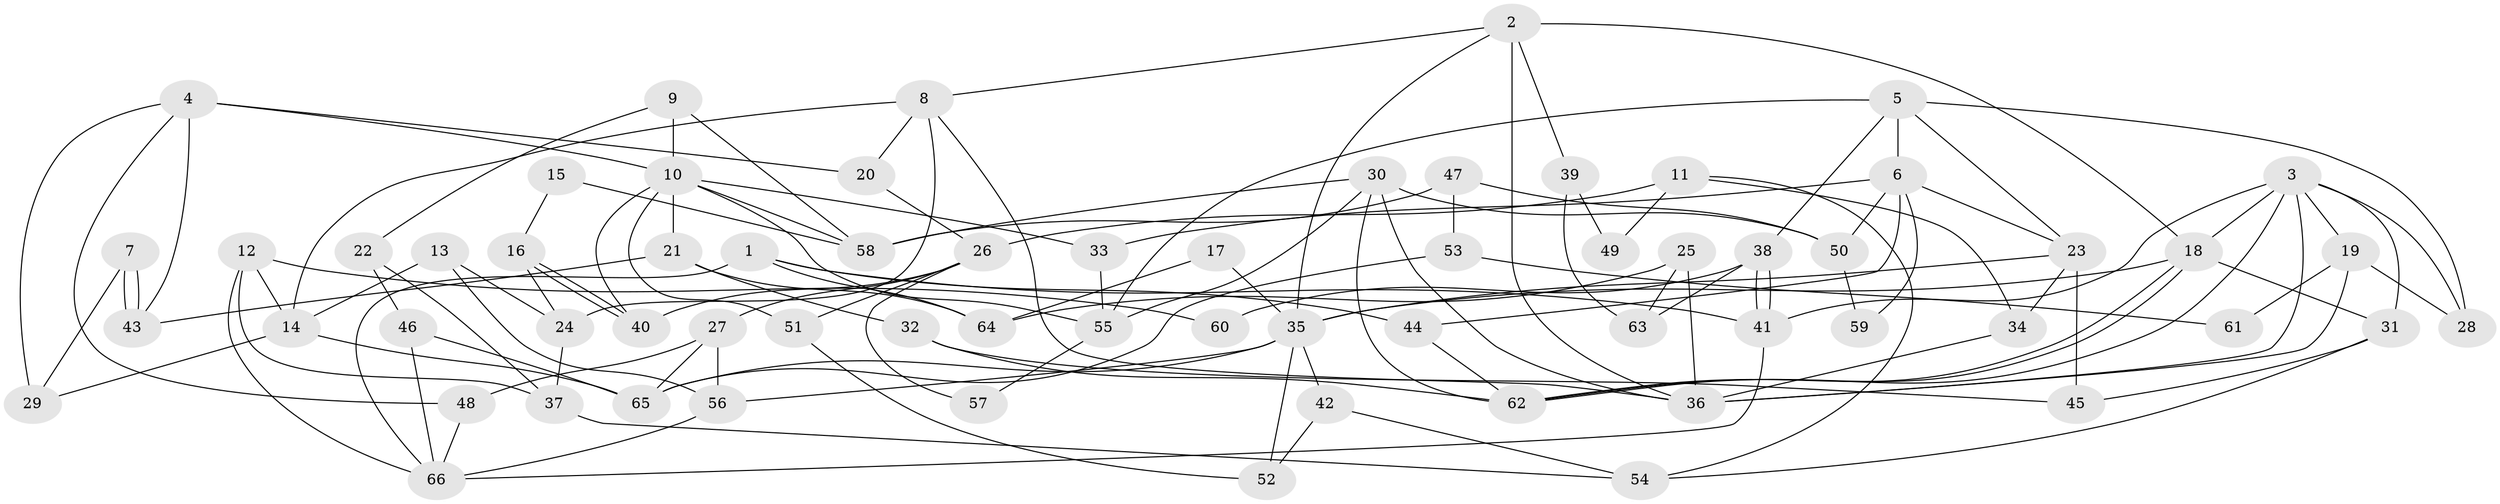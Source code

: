 // Generated by graph-tools (version 1.1) at 2025/26/03/09/25 03:26:19]
// undirected, 66 vertices, 132 edges
graph export_dot {
graph [start="1"]
  node [color=gray90,style=filled];
  1;
  2;
  3;
  4;
  5;
  6;
  7;
  8;
  9;
  10;
  11;
  12;
  13;
  14;
  15;
  16;
  17;
  18;
  19;
  20;
  21;
  22;
  23;
  24;
  25;
  26;
  27;
  28;
  29;
  30;
  31;
  32;
  33;
  34;
  35;
  36;
  37;
  38;
  39;
  40;
  41;
  42;
  43;
  44;
  45;
  46;
  47;
  48;
  49;
  50;
  51;
  52;
  53;
  54;
  55;
  56;
  57;
  58;
  59;
  60;
  61;
  62;
  63;
  64;
  65;
  66;
  1 -- 41;
  1 -- 66;
  1 -- 44;
  1 -- 64;
  2 -- 36;
  2 -- 35;
  2 -- 8;
  2 -- 18;
  2 -- 39;
  3 -- 62;
  3 -- 18;
  3 -- 19;
  3 -- 28;
  3 -- 31;
  3 -- 36;
  3 -- 41;
  4 -- 43;
  4 -- 10;
  4 -- 20;
  4 -- 29;
  4 -- 48;
  5 -- 28;
  5 -- 23;
  5 -- 6;
  5 -- 38;
  5 -- 55;
  6 -- 33;
  6 -- 23;
  6 -- 44;
  6 -- 50;
  6 -- 59;
  7 -- 29;
  7 -- 43;
  7 -- 43;
  8 -- 14;
  8 -- 20;
  8 -- 24;
  8 -- 36;
  9 -- 58;
  9 -- 10;
  9 -- 22;
  10 -- 51;
  10 -- 55;
  10 -- 21;
  10 -- 33;
  10 -- 40;
  10 -- 58;
  11 -- 26;
  11 -- 34;
  11 -- 49;
  11 -- 54;
  12 -- 66;
  12 -- 14;
  12 -- 37;
  12 -- 60;
  13 -- 24;
  13 -- 56;
  13 -- 14;
  14 -- 65;
  14 -- 29;
  15 -- 58;
  15 -- 16;
  16 -- 40;
  16 -- 40;
  16 -- 24;
  17 -- 35;
  17 -- 64;
  18 -- 62;
  18 -- 62;
  18 -- 31;
  18 -- 35;
  19 -- 36;
  19 -- 28;
  19 -- 61;
  20 -- 26;
  21 -- 32;
  21 -- 43;
  21 -- 64;
  22 -- 37;
  22 -- 46;
  23 -- 35;
  23 -- 34;
  23 -- 45;
  24 -- 37;
  25 -- 64;
  25 -- 36;
  25 -- 63;
  26 -- 40;
  26 -- 27;
  26 -- 51;
  26 -- 57;
  27 -- 56;
  27 -- 48;
  27 -- 65;
  30 -- 36;
  30 -- 62;
  30 -- 50;
  30 -- 55;
  30 -- 58;
  31 -- 45;
  31 -- 54;
  32 -- 45;
  32 -- 62;
  33 -- 55;
  34 -- 36;
  35 -- 65;
  35 -- 42;
  35 -- 52;
  35 -- 56;
  37 -- 54;
  38 -- 41;
  38 -- 41;
  38 -- 60;
  38 -- 63;
  39 -- 63;
  39 -- 49;
  41 -- 66;
  42 -- 54;
  42 -- 52;
  44 -- 62;
  46 -- 66;
  46 -- 65;
  47 -- 50;
  47 -- 58;
  47 -- 53;
  48 -- 66;
  50 -- 59;
  51 -- 52;
  53 -- 65;
  53 -- 61;
  55 -- 57;
  56 -- 66;
}

